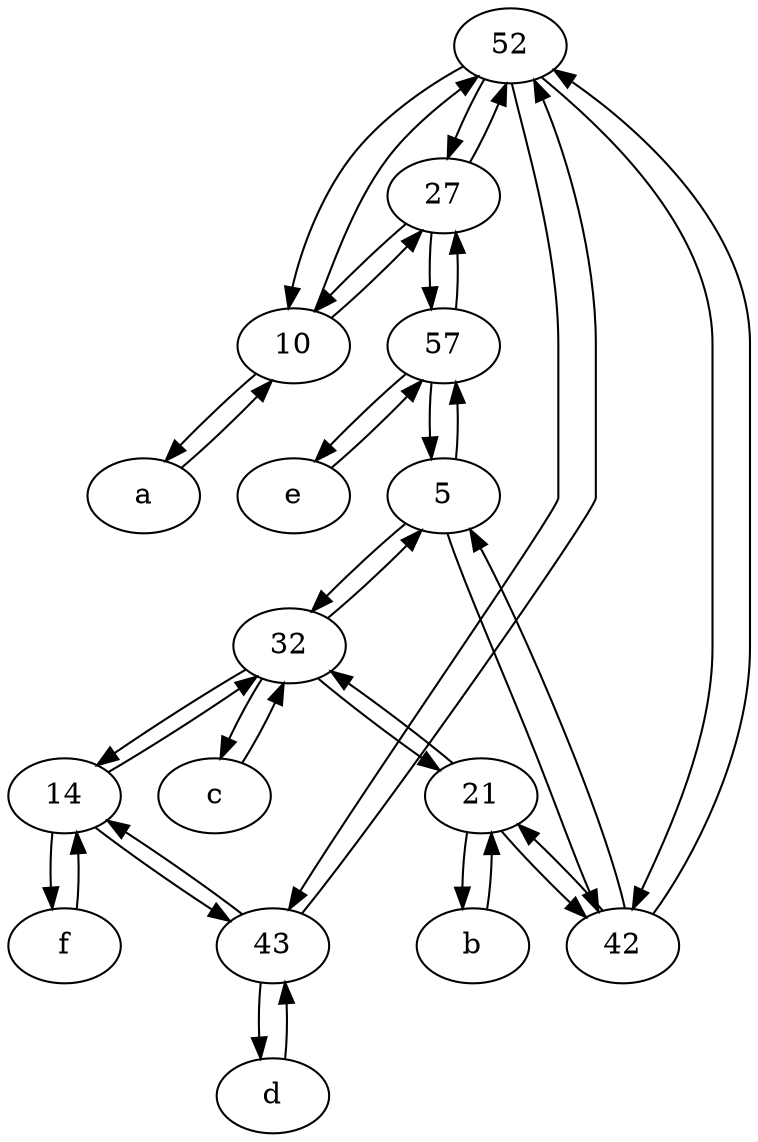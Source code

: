 digraph  {
	52;
	32;
	14;
	b [pos="50,20!"];
	c [pos="20,10!"];
	d [pos="20,30!"];
	27;
	42;
	a [pos="40,10!"];
	21;
	5;
	e [pos="30,50!"];
	10;
	f [pos="15,45!"];
	43;
	57;
	32 -> c;
	32 -> 14;
	e -> 57;
	52 -> 10;
	14 -> f;
	32 -> 21;
	32 -> 5;
	b -> 21;
	21 -> b;
	42 -> 21;
	42 -> 5;
	21 -> 42;
	5 -> 42;
	52 -> 43;
	14 -> 32;
	c -> 32;
	27 -> 57;
	57 -> 27;
	f -> 14;
	10 -> 52;
	43 -> 52;
	27 -> 10;
	57 -> e;
	57 -> 5;
	43 -> 14;
	d -> 43;
	10 -> a;
	42 -> 52;
	52 -> 27;
	a -> 10;
	5 -> 57;
	27 -> 52;
	52 -> 42;
	10 -> 27;
	21 -> 32;
	43 -> d;
	14 -> 43;
	5 -> 32;

	}